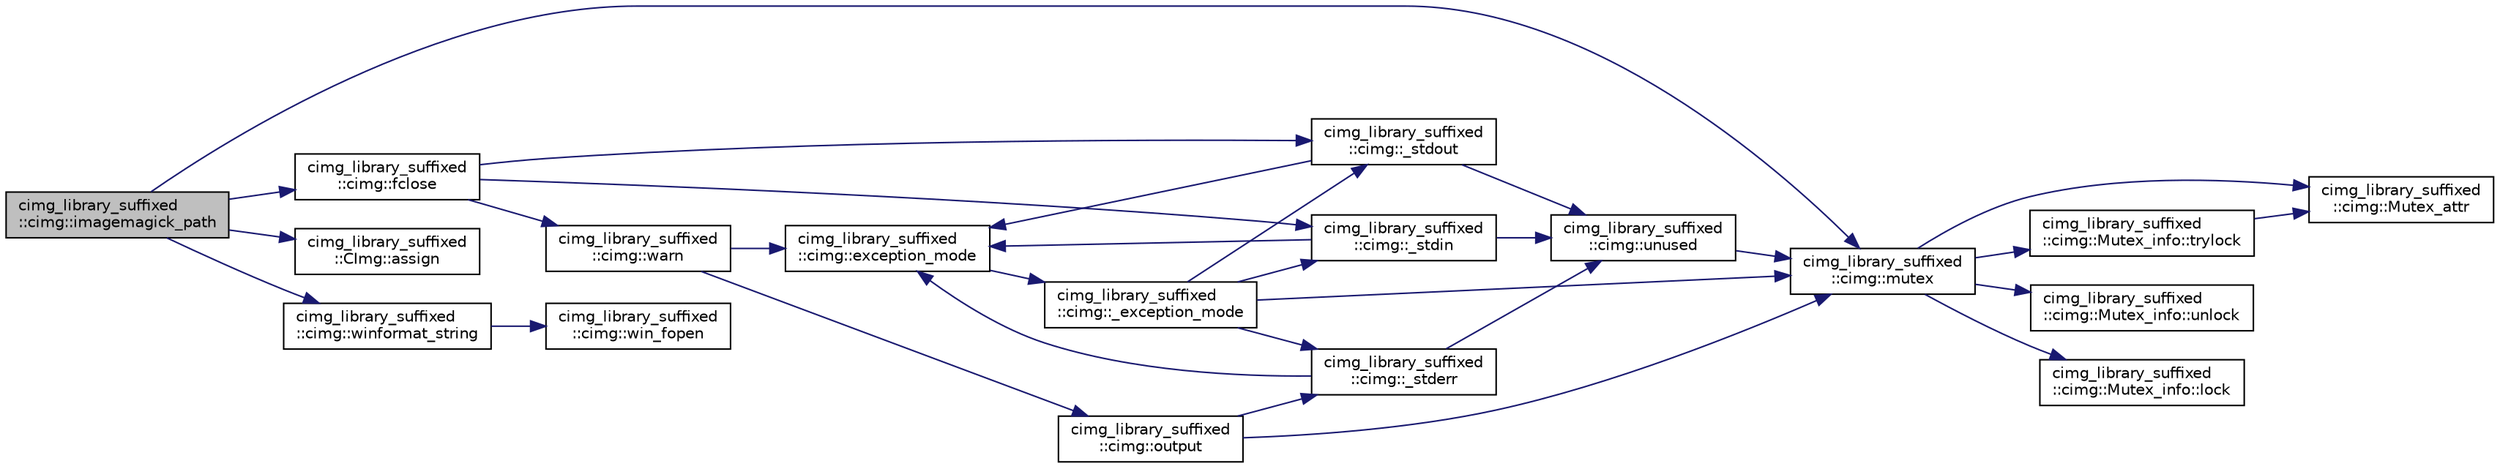 digraph "cimg_library_suffixed::cimg::imagemagick_path"
{
  edge [fontname="Helvetica",fontsize="10",labelfontname="Helvetica",labelfontsize="10"];
  node [fontname="Helvetica",fontsize="10",shape=record];
  rankdir="LR";
  Node1990 [label="cimg_library_suffixed\l::cimg::imagemagick_path",height=0.2,width=0.4,color="black", fillcolor="grey75", style="filled", fontcolor="black"];
  Node1990 -> Node1991 [color="midnightblue",fontsize="10",style="solid",fontname="Helvetica"];
  Node1991 [label="cimg_library_suffixed\l::cimg::mutex",height=0.2,width=0.4,color="black", fillcolor="white", style="filled",URL="$namespacecimg__library__suffixed_1_1cimg.html#a9e739e4b4ac058abfba069466617b914"];
  Node1991 -> Node1992 [color="midnightblue",fontsize="10",style="solid",fontname="Helvetica"];
  Node1992 [label="cimg_library_suffixed\l::cimg::Mutex_attr",height=0.2,width=0.4,color="black", fillcolor="white", style="filled",URL="$namespacecimg__library__suffixed_1_1cimg.html#aa0e1bc96ae6e235dc5b67b8b0a466166"];
  Node1991 -> Node1993 [color="midnightblue",fontsize="10",style="solid",fontname="Helvetica"];
  Node1993 [label="cimg_library_suffixed\l::cimg::Mutex_info::unlock",height=0.2,width=0.4,color="black", fillcolor="white", style="filled",URL="$structcimg__library__suffixed_1_1cimg_1_1_mutex__info.html#afac3fa5f107ad4795fb867050f616555"];
  Node1991 -> Node1994 [color="midnightblue",fontsize="10",style="solid",fontname="Helvetica"];
  Node1994 [label="cimg_library_suffixed\l::cimg::Mutex_info::lock",height=0.2,width=0.4,color="black", fillcolor="white", style="filled",URL="$structcimg__library__suffixed_1_1cimg_1_1_mutex__info.html#a6cc8e26847a1aa649febed03d70182e7"];
  Node1991 -> Node1995 [color="midnightblue",fontsize="10",style="solid",fontname="Helvetica"];
  Node1995 [label="cimg_library_suffixed\l::cimg::Mutex_info::trylock",height=0.2,width=0.4,color="black", fillcolor="white", style="filled",URL="$structcimg__library__suffixed_1_1cimg_1_1_mutex__info.html#a9bf4ed1e1dfe6f28fa6250cd04f3c900"];
  Node1995 -> Node1992 [color="midnightblue",fontsize="10",style="solid",fontname="Helvetica"];
  Node1990 -> Node1996 [color="midnightblue",fontsize="10",style="solid",fontname="Helvetica"];
  Node1996 [label="cimg_library_suffixed\l::CImg::assign",height=0.2,width=0.4,color="black", fillcolor="white", style="filled",URL="$structcimg__library__suffixed_1_1_c_img.html#a82cf529dfcb37cbd01ad7f9bd76795d7",tooltip="Construct empty image . "];
  Node1990 -> Node1997 [color="midnightblue",fontsize="10",style="solid",fontname="Helvetica"];
  Node1997 [label="cimg_library_suffixed\l::cimg::fclose",height=0.2,width=0.4,color="black", fillcolor="white", style="filled",URL="$namespacecimg__library__suffixed_1_1cimg.html#ac436b94e6ffef5fd420bb3d7c05fd416",tooltip="Close a file. "];
  Node1997 -> Node1998 [color="midnightblue",fontsize="10",style="solid",fontname="Helvetica"];
  Node1998 [label="cimg_library_suffixed\l::cimg::warn",height=0.2,width=0.4,color="black", fillcolor="white", style="filled",URL="$namespacecimg__library__suffixed_1_1cimg.html#acfd3624d72ed7f79c82ec45646c685e7",tooltip="Display a warning message on the default output stream. "];
  Node1998 -> Node1999 [color="midnightblue",fontsize="10",style="solid",fontname="Helvetica"];
  Node1999 [label="cimg_library_suffixed\l::cimg::exception_mode",height=0.2,width=0.4,color="black", fillcolor="white", style="filled",URL="$namespacecimg__library__suffixed_1_1cimg.html#aeafab144366eddd11360f32f468fa4af",tooltip="Set current  exception mode. "];
  Node1999 -> Node2000 [color="midnightblue",fontsize="10",style="solid",fontname="Helvetica"];
  Node2000 [label="cimg_library_suffixed\l::cimg::_exception_mode",height=0.2,width=0.4,color="black", fillcolor="white", style="filled",URL="$namespacecimg__library__suffixed_1_1cimg.html#a6c578f866de2be9be7e385d693c758c8"];
  Node2000 -> Node1991 [color="midnightblue",fontsize="10",style="solid",fontname="Helvetica"];
  Node2000 -> Node2001 [color="midnightblue",fontsize="10",style="solid",fontname="Helvetica"];
  Node2001 [label="cimg_library_suffixed\l::cimg::_stdin",height=0.2,width=0.4,color="black", fillcolor="white", style="filled",URL="$namespacecimg__library__suffixed_1_1cimg.html#a01a3b743897290604513ea6d847c9886"];
  Node2001 -> Node2002 [color="midnightblue",fontsize="10",style="solid",fontname="Helvetica"];
  Node2002 [label="cimg_library_suffixed\l::cimg::unused",height=0.2,width=0.4,color="black", fillcolor="white", style="filled",URL="$namespacecimg__library__suffixed_1_1cimg.html#a79aef0cbcf66ceb71c2b74cb66b4deb2",tooltip="Avoid warning messages due to unused parameters. Do nothing actually. "];
  Node2002 -> Node1991 [color="midnightblue",fontsize="10",style="solid",fontname="Helvetica"];
  Node2001 -> Node1999 [color="midnightblue",fontsize="10",style="solid",fontname="Helvetica"];
  Node2000 -> Node2003 [color="midnightblue",fontsize="10",style="solid",fontname="Helvetica"];
  Node2003 [label="cimg_library_suffixed\l::cimg::_stdout",height=0.2,width=0.4,color="black", fillcolor="white", style="filled",URL="$namespacecimg__library__suffixed_1_1cimg.html#a493220746e5df3466568bd7862825008"];
  Node2003 -> Node2002 [color="midnightblue",fontsize="10",style="solid",fontname="Helvetica"];
  Node2003 -> Node1999 [color="midnightblue",fontsize="10",style="solid",fontname="Helvetica"];
  Node2000 -> Node2004 [color="midnightblue",fontsize="10",style="solid",fontname="Helvetica"];
  Node2004 [label="cimg_library_suffixed\l::cimg::_stderr",height=0.2,width=0.4,color="black", fillcolor="white", style="filled",URL="$namespacecimg__library__suffixed_1_1cimg.html#aab8db7528c32a8fd3a3dc471e662782e"];
  Node2004 -> Node2002 [color="midnightblue",fontsize="10",style="solid",fontname="Helvetica"];
  Node2004 -> Node1999 [color="midnightblue",fontsize="10",style="solid",fontname="Helvetica"];
  Node1998 -> Node2005 [color="midnightblue",fontsize="10",style="solid",fontname="Helvetica"];
  Node2005 [label="cimg_library_suffixed\l::cimg::output",height=0.2,width=0.4,color="black", fillcolor="white", style="filled",URL="$namespacecimg__library__suffixed_1_1cimg.html#ada686776cc71803df391eea79cd1b3e5",tooltip="Get/set default output stream for the  library messages. "];
  Node2005 -> Node1991 [color="midnightblue",fontsize="10",style="solid",fontname="Helvetica"];
  Node2005 -> Node2004 [color="midnightblue",fontsize="10",style="solid",fontname="Helvetica"];
  Node1997 -> Node2001 [color="midnightblue",fontsize="10",style="solid",fontname="Helvetica"];
  Node1997 -> Node2003 [color="midnightblue",fontsize="10",style="solid",fontname="Helvetica"];
  Node1990 -> Node2006 [color="midnightblue",fontsize="10",style="solid",fontname="Helvetica"];
  Node2006 [label="cimg_library_suffixed\l::cimg::winformat_string",height=0.2,width=0.4,color="black", fillcolor="white", style="filled",URL="$namespacecimg__library__suffixed_1_1cimg.html#a1b401761f9f3c1d01de8ec6ef6bec731"];
  Node2006 -> Node2007 [color="midnightblue",fontsize="10",style="solid",fontname="Helvetica"];
  Node2007 [label="cimg_library_suffixed\l::cimg::win_fopen",height=0.2,width=0.4,color="black", fillcolor="white", style="filled",URL="$namespacecimg__library__suffixed_1_1cimg.html#a9d486931d7eb759c7268b09a62cd3d28"];
}
